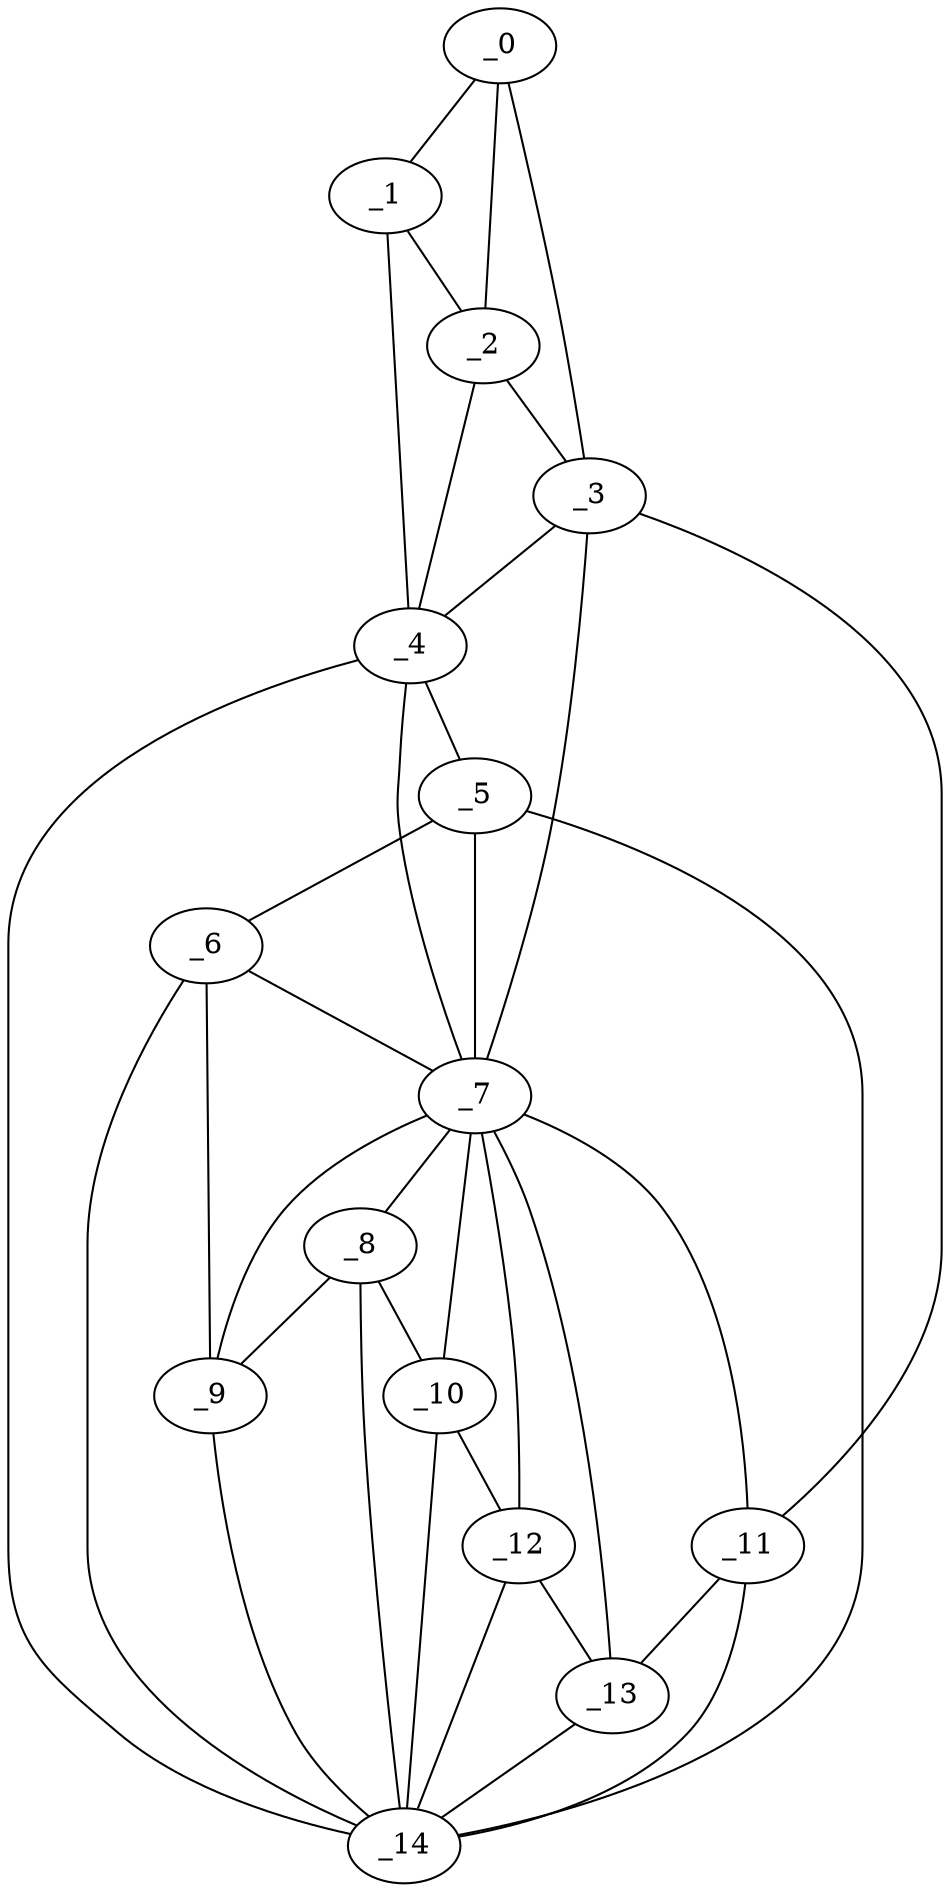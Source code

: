graph "obj11__325.gxl" {
	_0	 [x=13,
		y=34];
	_1	 [x=50,
		y=24];
	_0 -- _1	 [valence=1];
	_2	 [x=57,
		y=34];
	_0 -- _2	 [valence=2];
	_3	 [x=58,
		y=48];
	_0 -- _3	 [valence=1];
	_1 -- _2	 [valence=2];
	_4	 [x=85,
		y=25];
	_1 -- _4	 [valence=1];
	_2 -- _3	 [valence=2];
	_2 -- _4	 [valence=2];
	_3 -- _4	 [valence=1];
	_7	 [x=106,
		y=34];
	_3 -- _7	 [valence=1];
	_11	 [x=117,
		y=61];
	_3 -- _11	 [valence=1];
	_5	 [x=94,
		y=26];
	_4 -- _5	 [valence=1];
	_4 -- _7	 [valence=2];
	_14	 [x=122,
		y=28];
	_4 -- _14	 [valence=1];
	_6	 [x=105,
		y=30];
	_5 -- _6	 [valence=2];
	_5 -- _7	 [valence=2];
	_5 -- _14	 [valence=1];
	_6 -- _7	 [valence=1];
	_9	 [x=113,
		y=31];
	_6 -- _9	 [valence=1];
	_6 -- _14	 [valence=2];
	_8	 [x=112,
		y=36];
	_7 -- _8	 [valence=2];
	_7 -- _9	 [valence=2];
	_10	 [x=117,
		y=44];
	_7 -- _10	 [valence=1];
	_7 -- _11	 [valence=2];
	_12	 [x=118,
		y=48];
	_7 -- _12	 [valence=1];
	_13	 [x=118,
		y=53];
	_7 -- _13	 [valence=2];
	_8 -- _9	 [valence=1];
	_8 -- _10	 [valence=1];
	_8 -- _14	 [valence=2];
	_9 -- _14	 [valence=2];
	_10 -- _12	 [valence=2];
	_10 -- _14	 [valence=2];
	_11 -- _13	 [valence=2];
	_11 -- _14	 [valence=1];
	_12 -- _13	 [valence=2];
	_12 -- _14	 [valence=1];
	_13 -- _14	 [valence=2];
}
